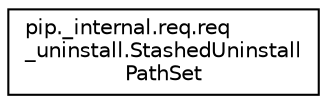 digraph "Graphical Class Hierarchy"
{
 // LATEX_PDF_SIZE
  edge [fontname="Helvetica",fontsize="10",labelfontname="Helvetica",labelfontsize="10"];
  node [fontname="Helvetica",fontsize="10",shape=record];
  rankdir="LR";
  Node0 [label="pip._internal.req.req\l_uninstall.StashedUninstall\lPathSet",height=0.2,width=0.4,color="black", fillcolor="white", style="filled",URL="$classpip_1_1__internal_1_1req_1_1req__uninstall_1_1StashedUninstallPathSet.html",tooltip=" "];
}
